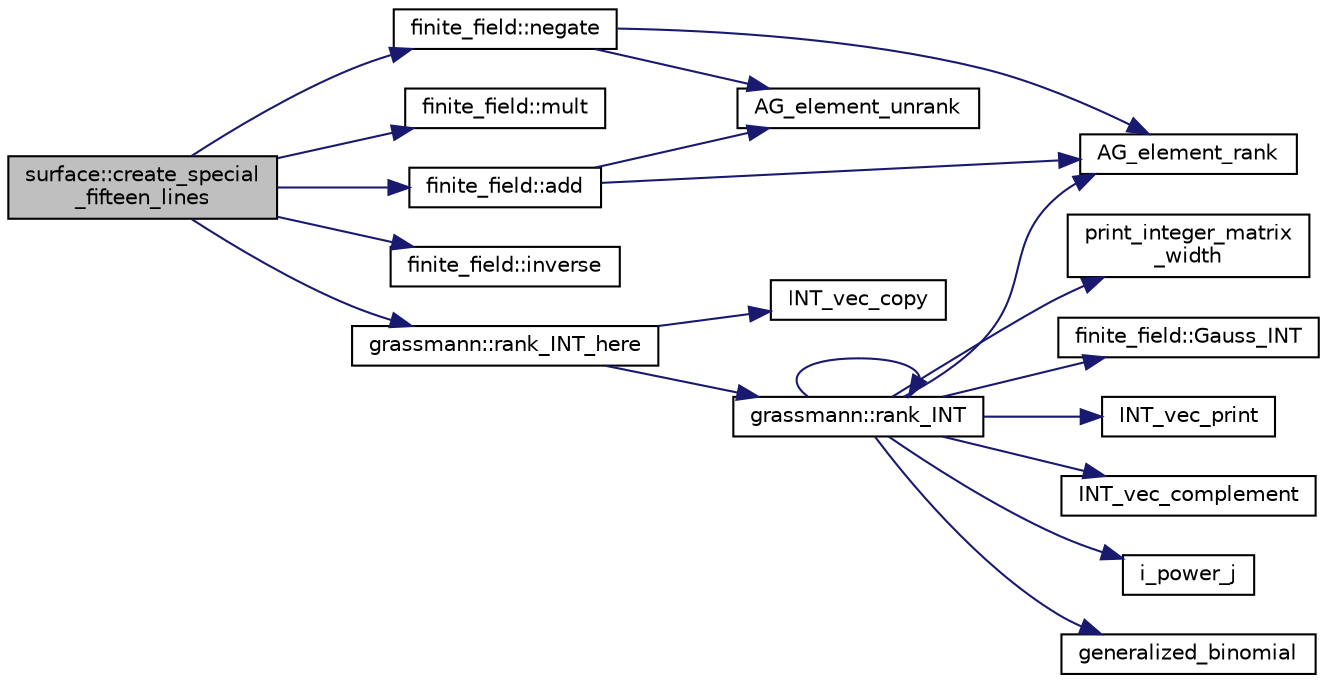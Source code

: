 digraph "surface::create_special_fifteen_lines"
{
  edge [fontname="Helvetica",fontsize="10",labelfontname="Helvetica",labelfontsize="10"];
  node [fontname="Helvetica",fontsize="10",shape=record];
  rankdir="LR";
  Node1567 [label="surface::create_special\l_fifteen_lines",height=0.2,width=0.4,color="black", fillcolor="grey75", style="filled", fontcolor="black"];
  Node1567 -> Node1568 [color="midnightblue",fontsize="10",style="solid",fontname="Helvetica"];
  Node1568 [label="finite_field::negate",height=0.2,width=0.4,color="black", fillcolor="white", style="filled",URL="$df/d5a/classfinite__field.html#aa9d798298f25d4a9262b5bc5f1733e31"];
  Node1568 -> Node1569 [color="midnightblue",fontsize="10",style="solid",fontname="Helvetica"];
  Node1569 [label="AG_element_unrank",height=0.2,width=0.4,color="black", fillcolor="white", style="filled",URL="$d4/d67/geometry_8h.html#a4a33b86c87b2879b97cfa1327abe2885"];
  Node1568 -> Node1570 [color="midnightblue",fontsize="10",style="solid",fontname="Helvetica"];
  Node1570 [label="AG_element_rank",height=0.2,width=0.4,color="black", fillcolor="white", style="filled",URL="$d4/d67/geometry_8h.html#ab2ac908d07dd8038fd996e26bdc75c17"];
  Node1567 -> Node1571 [color="midnightblue",fontsize="10",style="solid",fontname="Helvetica"];
  Node1571 [label="finite_field::mult",height=0.2,width=0.4,color="black", fillcolor="white", style="filled",URL="$df/d5a/classfinite__field.html#a24fb5917aa6d4d656fd855b7f44a13b0"];
  Node1567 -> Node1572 [color="midnightblue",fontsize="10",style="solid",fontname="Helvetica"];
  Node1572 [label="finite_field::add",height=0.2,width=0.4,color="black", fillcolor="white", style="filled",URL="$df/d5a/classfinite__field.html#a8f12328a27500f3c7be0c849ebbc9d14"];
  Node1572 -> Node1569 [color="midnightblue",fontsize="10",style="solid",fontname="Helvetica"];
  Node1572 -> Node1570 [color="midnightblue",fontsize="10",style="solid",fontname="Helvetica"];
  Node1567 -> Node1573 [color="midnightblue",fontsize="10",style="solid",fontname="Helvetica"];
  Node1573 [label="finite_field::inverse",height=0.2,width=0.4,color="black", fillcolor="white", style="filled",URL="$df/d5a/classfinite__field.html#a69f2a12c01e70b7ce2d115c5221c9cdd"];
  Node1567 -> Node1574 [color="midnightblue",fontsize="10",style="solid",fontname="Helvetica"];
  Node1574 [label="grassmann::rank_INT_here",height=0.2,width=0.4,color="black", fillcolor="white", style="filled",URL="$df/d02/classgrassmann.html#aaeab144aec85ec523f5a4d614a86d8d7"];
  Node1574 -> Node1575 [color="midnightblue",fontsize="10",style="solid",fontname="Helvetica"];
  Node1575 [label="INT_vec_copy",height=0.2,width=0.4,color="black", fillcolor="white", style="filled",URL="$df/dbf/sajeeb_8_c.html#ac2d875e27e009af6ec04d17254d11075"];
  Node1574 -> Node1576 [color="midnightblue",fontsize="10",style="solid",fontname="Helvetica"];
  Node1576 [label="grassmann::rank_INT",height=0.2,width=0.4,color="black", fillcolor="white", style="filled",URL="$df/d02/classgrassmann.html#a1fa95ce7ecebd48b04c7a0dc75491184"];
  Node1576 -> Node1577 [color="midnightblue",fontsize="10",style="solid",fontname="Helvetica"];
  Node1577 [label="print_integer_matrix\l_width",height=0.2,width=0.4,color="black", fillcolor="white", style="filled",URL="$d5/db4/io__and__os_8h.html#aa78f3e73fc2179251bd15adbcc31573f"];
  Node1576 -> Node1578 [color="midnightblue",fontsize="10",style="solid",fontname="Helvetica"];
  Node1578 [label="finite_field::Gauss_INT",height=0.2,width=0.4,color="black", fillcolor="white", style="filled",URL="$df/d5a/classfinite__field.html#adb676d2e80341b53751326e3a58beb11"];
  Node1576 -> Node1579 [color="midnightblue",fontsize="10",style="solid",fontname="Helvetica"];
  Node1579 [label="INT_vec_print",height=0.2,width=0.4,color="black", fillcolor="white", style="filled",URL="$df/dbf/sajeeb_8_c.html#a79a5901af0b47dd0d694109543c027fe"];
  Node1576 -> Node1580 [color="midnightblue",fontsize="10",style="solid",fontname="Helvetica"];
  Node1580 [label="INT_vec_complement",height=0.2,width=0.4,color="black", fillcolor="white", style="filled",URL="$d5/db4/io__and__os_8h.html#a2a0a724647575fcd3090c763985eb81a"];
  Node1576 -> Node1581 [color="midnightblue",fontsize="10",style="solid",fontname="Helvetica"];
  Node1581 [label="i_power_j",height=0.2,width=0.4,color="black", fillcolor="white", style="filled",URL="$de/dc5/algebra__and__number__theory_8h.html#a39b321523e8957d701618bb5cac542b5"];
  Node1576 -> Node1582 [color="midnightblue",fontsize="10",style="solid",fontname="Helvetica"];
  Node1582 [label="generalized_binomial",height=0.2,width=0.4,color="black", fillcolor="white", style="filled",URL="$d2/d7c/combinatorics_8_c.html#a24762dc22e45175d18ec1ec1d2556ae8"];
  Node1576 -> Node1576 [color="midnightblue",fontsize="10",style="solid",fontname="Helvetica"];
  Node1576 -> Node1570 [color="midnightblue",fontsize="10",style="solid",fontname="Helvetica"];
}
